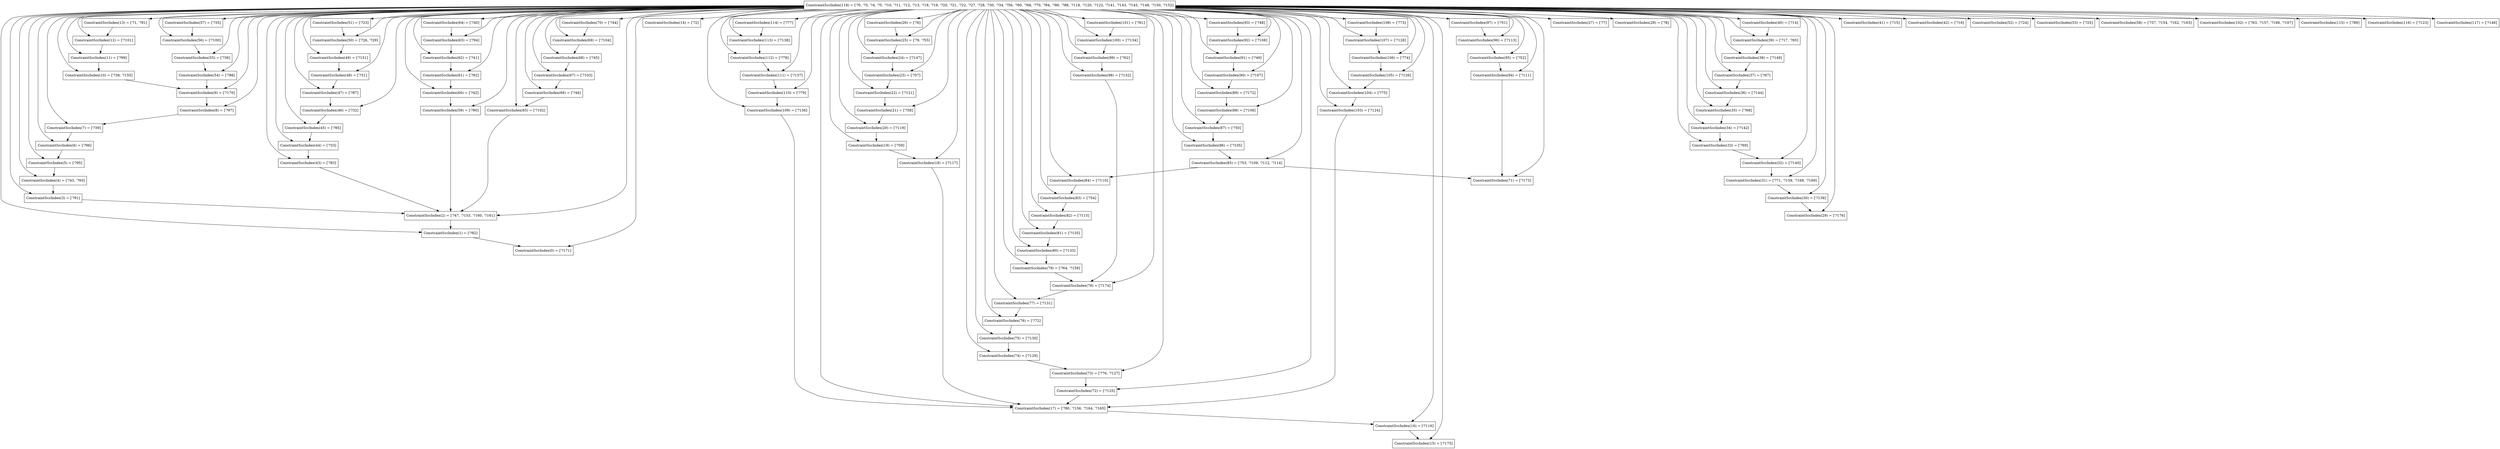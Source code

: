 digraph RegionInferenceContext {
    r0[label="ConstraintSccIndex(0) = [\'?171]"][shape="box"];
    r1[label="ConstraintSccIndex(1) = [\'?82]"][shape="box"];
    r2[label="ConstraintSccIndex(2) = [\'?47, \'?153, \'?160, \'?161]"][shape="box"];
    r3[label="ConstraintSccIndex(3) = [\'?91]"][shape="box"];
    r4[label="ConstraintSccIndex(4) = [\'?43, \'?93]"][shape="box"];
    r5[label="ConstraintSccIndex(5) = [\'?95]"][shape="box"];
    r6[label="ConstraintSccIndex(6) = [\'?96]"][shape="box"];
    r7[label="ConstraintSccIndex(7) = [\'?39]"][shape="box"];
    r8[label="ConstraintSccIndex(8) = [\'?97]"][shape="box"];
    r9[label="ConstraintSccIndex(9) = [\'?170]"][shape="box"];
    r10[label="ConstraintSccIndex(10) = [\'?38, \'?155]"][shape="box"];
    r11[label="ConstraintSccIndex(11) = [\'?99]"][shape="box"];
    r12[label="ConstraintSccIndex(12) = [\'?101]"][shape="box"];
    r13[label="ConstraintSccIndex(13) = [\'?1, \'?81]"][shape="box"];
    r14[label="ConstraintSccIndex(14) = [\'?2]"][shape="box"];
    r15[label="ConstraintSccIndex(15) = [\'?175]"][shape="box"];
    r16[label="ConstraintSccIndex(16) = [\'?116]"][shape="box"];
    r17[label="ConstraintSccIndex(17) = [\'?80, \'?156, \'?164, \'?165]"][shape="box"];
    r18[label="ConstraintSccIndex(18) = [\'?117]"][shape="box"];
    r19[label="ConstraintSccIndex(19) = [\'?59]"][shape="box"];
    r20[label="ConstraintSccIndex(20) = [\'?119]"][shape="box"];
    r21[label="ConstraintSccIndex(21) = [\'?58]"][shape="box"];
    r22[label="ConstraintSccIndex(22) = [\'?121]"][shape="box"];
    r23[label="ConstraintSccIndex(23) = [\'?57]"][shape="box"];
    r24[label="ConstraintSccIndex(24) = [\'?147]"][shape="box"];
    r25[label="ConstraintSccIndex(25) = [\'?9, \'?55]"][shape="box"];
    r26[label="ConstraintSccIndex(26) = [\'?6]"][shape="box"];
    r27[label="ConstraintSccIndex(27) = [\'?7]"][shape="box"];
    r28[label="ConstraintSccIndex(28) = [\'?8]"][shape="box"];
    r29[label="ConstraintSccIndex(29) = [\'?176]"][shape="box"];
    r30[label="ConstraintSccIndex(30) = [\'?139]"][shape="box"];
    r31[label="ConstraintSccIndex(31) = [\'?71, \'?159, \'?168, \'?169]"][shape="box"];
    r32[label="ConstraintSccIndex(32) = [\'?140]"][shape="box"];
    r33[label="ConstraintSccIndex(33) = [\'?69]"][shape="box"];
    r34[label="ConstraintSccIndex(34) = [\'?142]"][shape="box"];
    r35[label="ConstraintSccIndex(35) = [\'?68]"][shape="box"];
    r36[label="ConstraintSccIndex(36) = [\'?144]"][shape="box"];
    r37[label="ConstraintSccIndex(37) = [\'?67]"][shape="box"];
    r38[label="ConstraintSccIndex(38) = [\'?149]"][shape="box"];
    r39[label="ConstraintSccIndex(39) = [\'?17, \'?65]"][shape="box"];
    r40[label="ConstraintSccIndex(40) = [\'?14]"][shape="box"];
    r41[label="ConstraintSccIndex(41) = [\'?15]"][shape="box"];
    r42[label="ConstraintSccIndex(42) = [\'?16]"][shape="box"];
    r43[label="ConstraintSccIndex(43) = [\'?83]"][shape="box"];
    r44[label="ConstraintSccIndex(44) = [\'?33]"][shape="box"];
    r45[label="ConstraintSccIndex(45) = [\'?85]"][shape="box"];
    r46[label="ConstraintSccIndex(46) = [\'?32]"][shape="box"];
    r47[label="ConstraintSccIndex(47) = [\'?87]"][shape="box"];
    r48[label="ConstraintSccIndex(48) = [\'?31]"][shape="box"];
    r49[label="ConstraintSccIndex(49) = [\'?151]"][shape="box"];
    r50[label="ConstraintSccIndex(50) = [\'?26, \'?29]"][shape="box"];
    r51[label="ConstraintSccIndex(51) = [\'?23]"][shape="box"];
    r52[label="ConstraintSccIndex(52) = [\'?24]"][shape="box"];
    r53[label="ConstraintSccIndex(53) = [\'?25]"][shape="box"];
    r54[label="ConstraintSccIndex(54) = [\'?98]"][shape="box"];
    r55[label="ConstraintSccIndex(55) = [\'?36]"][shape="box"];
    r56[label="ConstraintSccIndex(56) = [\'?100]"][shape="box"];
    r57[label="ConstraintSccIndex(57) = [\'?35]"][shape="box"];
    r58[label="ConstraintSccIndex(58) = [\'?37, \'?154, \'?162, \'?163]"][shape="box"];
    r59[label="ConstraintSccIndex(59) = [\'?90]"][shape="box"];
    r60[label="ConstraintSccIndex(60) = [\'?42]"][shape="box"];
    r61[label="ConstraintSccIndex(61) = [\'?92]"][shape="box"];
    r62[label="ConstraintSccIndex(62) = [\'?41]"][shape="box"];
    r63[label="ConstraintSccIndex(63) = [\'?94]"][shape="box"];
    r64[label="ConstraintSccIndex(64) = [\'?40]"][shape="box"];
    r65[label="ConstraintSccIndex(65) = [\'?102]"][shape="box"];
    r66[label="ConstraintSccIndex(66) = [\'?46]"][shape="box"];
    r67[label="ConstraintSccIndex(67) = [\'?103]"][shape="box"];
    r68[label="ConstraintSccIndex(68) = [\'?45]"][shape="box"];
    r69[label="ConstraintSccIndex(69) = [\'?104]"][shape="box"];
    r70[label="ConstraintSccIndex(70) = [\'?44]"][shape="box"];
    r71[label="ConstraintSccIndex(71) = [\'?173]"][shape="box"];
    r72[label="ConstraintSccIndex(72) = [\'?125]"][shape="box"];
    r73[label="ConstraintSccIndex(73) = [\'?76, \'?127]"][shape="box"];
    r74[label="ConstraintSccIndex(74) = [\'?129]"][shape="box"];
    r75[label="ConstraintSccIndex(75) = [\'?130]"][shape="box"];
    r76[label="ConstraintSccIndex(76) = [\'?72]"][shape="box"];
    r77[label="ConstraintSccIndex(77) = [\'?131]"][shape="box"];
    r78[label="ConstraintSccIndex(78) = [\'?174]"][shape="box"];
    r79[label="ConstraintSccIndex(79) = [\'?64, \'?158]"][shape="box"];
    r80[label="ConstraintSccIndex(80) = [\'?133]"][shape="box"];
    r81[label="ConstraintSccIndex(81) = [\'?135]"][shape="box"];
    r82[label="ConstraintSccIndex(82) = [\'?115]"][shape="box"];
    r83[label="ConstraintSccIndex(83) = [\'?54]"][shape="box"];
    r84[label="ConstraintSccIndex(84) = [\'?110]"][shape="box"];
    r85[label="ConstraintSccIndex(85) = [\'?53, \'?109, \'?112, \'?114]"][shape="box"];
    r86[label="ConstraintSccIndex(86) = [\'?105]"][shape="box"];
    r87[label="ConstraintSccIndex(87) = [\'?50]"][shape="box"];
    r88[label="ConstraintSccIndex(88) = [\'?106]"][shape="box"];
    r89[label="ConstraintSccIndex(89) = [\'?172]"][shape="box"];
    r90[label="ConstraintSccIndex(90) = [\'?107]"][shape="box"];
    r91[label="ConstraintSccIndex(91) = [\'?49]"][shape="box"];
    r92[label="ConstraintSccIndex(92) = [\'?108]"][shape="box"];
    r93[label="ConstraintSccIndex(93) = [\'?48]"][shape="box"];
    r94[label="ConstraintSccIndex(94) = [\'?111]"][shape="box"];
    r95[label="ConstraintSccIndex(95) = [\'?52]"][shape="box"];
    r96[label="ConstraintSccIndex(96) = [\'?113]"][shape="box"];
    r97[label="ConstraintSccIndex(97) = [\'?51]"][shape="box"];
    r98[label="ConstraintSccIndex(98) = [\'?132]"][shape="box"];
    r99[label="ConstraintSccIndex(99) = [\'?62]"][shape="box"];
    r100[label="ConstraintSccIndex(100) = [\'?134]"][shape="box"];
    r101[label="ConstraintSccIndex(101) = [\'?61]"][shape="box"];
    r102[label="ConstraintSccIndex(102) = [\'?63, \'?157, \'?166, \'?167]"][shape="box"];
    r103[label="ConstraintSccIndex(103) = [\'?124]"][shape="box"];
    r104[label="ConstraintSccIndex(104) = [\'?75]"][shape="box"];
    r105[label="ConstraintSccIndex(105) = [\'?126]"][shape="box"];
    r106[label="ConstraintSccIndex(106) = [\'?74]"][shape="box"];
    r107[label="ConstraintSccIndex(107) = [\'?128]"][shape="box"];
    r108[label="ConstraintSccIndex(108) = [\'?73]"][shape="box"];
    r109[label="ConstraintSccIndex(109) = [\'?136]"][shape="box"];
    r110[label="ConstraintSccIndex(110) = [\'?79]"][shape="box"];
    r111[label="ConstraintSccIndex(111) = [\'?137]"][shape="box"];
    r112[label="ConstraintSccIndex(112) = [\'?78]"][shape="box"];
    r113[label="ConstraintSccIndex(113) = [\'?138]"][shape="box"];
    r114[label="ConstraintSccIndex(114) = [\'?77]"][shape="box"];
    r115[label="ConstraintSccIndex(115) = [\'?89]"][shape="box"];
    r116[label="ConstraintSccIndex(116) = [\'?123]"][shape="box"];
    r117[label="ConstraintSccIndex(117) = [\'?146]"][shape="box"];
    r118[label="ConstraintSccIndex(118) = [\'?0, \'?3, \'?4, \'?5, \'?10, \'?11, \'?12, \'?13, \'?18, \'?19, \'?20, \'?21, \'?22, \'?27, \'?28, \'?30, \'?34, \'?56, \'?60, \'?66, \'?70, \'?84, \'?86, \'?88, \'?118, \'?120, \'?122, \'?141, \'?143, \'?145, \'?148, \'?150, \'?152]"][shape="box"];
    r1 -> r0[label=""];
    r2 -> r1[label=""];
    r3 -> r2[label=""];
    r4 -> r3[label=""];
    r5 -> r4[label=""];
    r6 -> r5[label=""];
    r7 -> r6[label=""];
    r8 -> r7[label=""];
    r9 -> r8[label=""];
    r10 -> r9[label=""];
    r11 -> r10[label=""];
    r12 -> r11[label=""];
    r13 -> r12[label=""];
    r16 -> r15[label=""];
    r17 -> r16[label=""];
    r18 -> r17[label=""];
    r19 -> r18[label=""];
    r20 -> r19[label=""];
    r21 -> r20[label=""];
    r22 -> r21[label=""];
    r23 -> r22[label=""];
    r24 -> r23[label=""];
    r25 -> r24[label=""];
    r26 -> r25[label=""];
    r30 -> r29[label=""];
    r31 -> r30[label=""];
    r32 -> r31[label=""];
    r33 -> r32[label=""];
    r34 -> r33[label=""];
    r35 -> r34[label=""];
    r36 -> r35[label=""];
    r37 -> r36[label=""];
    r38 -> r37[label=""];
    r39 -> r38[label=""];
    r40 -> r39[label=""];
    r43 -> r2[label=""];
    r44 -> r43[label=""];
    r45 -> r44[label=""];
    r46 -> r45[label=""];
    r47 -> r46[label=""];
    r48 -> r47[label=""];
    r49 -> r48[label=""];
    r50 -> r49[label=""];
    r51 -> r50[label=""];
    r54 -> r9[label=""];
    r55 -> r54[label=""];
    r56 -> r55[label=""];
    r57 -> r56[label=""];
    r59 -> r2[label=""];
    r60 -> r59[label=""];
    r61 -> r60[label=""];
    r62 -> r61[label=""];
    r63 -> r62[label=""];
    r64 -> r63[label=""];
    r65 -> r2[label=""];
    r66 -> r65[label=""];
    r67 -> r66[label=""];
    r68 -> r67[label=""];
    r69 -> r68[label=""];
    r70 -> r69[label=""];
    r72 -> r17[label=""];
    r73 -> r72[label=""];
    r74 -> r73[label=""];
    r75 -> r74[label=""];
    r76 -> r75[label=""];
    r77 -> r76[label=""];
    r78 -> r77[label=""];
    r79 -> r78[label=""];
    r80 -> r79[label=""];
    r81 -> r80[label=""];
    r82 -> r81[label=""];
    r83 -> r82[label=""];
    r84 -> r83[label=""];
    r85 -> r71[label=""];
    r85 -> r84[label=""];
    r86 -> r85[label=""];
    r87 -> r86[label=""];
    r88 -> r87[label=""];
    r89 -> r88[label=""];
    r90 -> r89[label=""];
    r91 -> r90[label=""];
    r92 -> r91[label=""];
    r93 -> r92[label=""];
    r94 -> r71[label=""];
    r95 -> r94[label=""];
    r96 -> r95[label=""];
    r97 -> r96[label=""];
    r98 -> r78[label=""];
    r99 -> r98[label=""];
    r100 -> r99[label=""];
    r101 -> r100[label=""];
    r103 -> r17[label=""];
    r104 -> r103[label=""];
    r105 -> r104[label=""];
    r106 -> r105[label=""];
    r107 -> r106[label=""];
    r108 -> r107[label=""];
    r109 -> r17[label=""];
    r110 -> r109[label=""];
    r111 -> r110[label=""];
    r112 -> r111[label=""];
    r113 -> r112[label=""];
    r114 -> r113[label=""];
    r118 -> r13[label=""];
    r118 -> r14[label=""];
    r118 -> r26[label=""];
    r118 -> r27[label=""];
    r118 -> r28[label=""];
    r118 -> r25[label=""];
    r118 -> r40[label=""];
    r118 -> r41[label=""];
    r118 -> r42[label=""];
    r118 -> r39[label=""];
    r118 -> r51[label=""];
    r118 -> r52[label=""];
    r118 -> r53[label=""];
    r118 -> r50[label=""];
    r118 -> r48[label=""];
    r118 -> r46[label=""];
    r118 -> r44[label=""];
    r118 -> r57[label=""];
    r118 -> r55[label=""];
    r118 -> r58[label=""];
    r118 -> r10[label=""];
    r118 -> r7[label=""];
    r118 -> r64[label=""];
    r118 -> r62[label=""];
    r118 -> r60[label=""];
    r118 -> r4[label=""];
    r118 -> r70[label=""];
    r118 -> r68[label=""];
    r118 -> r66[label=""];
    r118 -> r2[label=""];
    r118 -> r93[label=""];
    r118 -> r91[label=""];
    r118 -> r87[label=""];
    r118 -> r97[label=""];
    r118 -> r95[label=""];
    r118 -> r85[label=""];
    r118 -> r83[label=""];
    r118 -> r23[label=""];
    r118 -> r21[label=""];
    r118 -> r19[label=""];
    r118 -> r101[label=""];
    r118 -> r99[label=""];
    r118 -> r102[label=""];
    r118 -> r79[label=""];
    r118 -> r37[label=""];
    r118 -> r35[label=""];
    r118 -> r33[label=""];
    r118 -> r31[label=""];
    r118 -> r76[label=""];
    r118 -> r108[label=""];
    r118 -> r106[label=""];
    r118 -> r104[label=""];
    r118 -> r73[label=""];
    r118 -> r114[label=""];
    r118 -> r112[label=""];
    r118 -> r110[label=""];
    r118 -> r17[label=""];
    r118 -> r1[label=""];
    r118 -> r43[label=""];
    r118 -> r45[label=""];
    r118 -> r47[label=""];
    r118 -> r115[label=""];
    r118 -> r59[label=""];
    r118 -> r3[label=""];
    r118 -> r61[label=""];
    r118 -> r63[label=""];
    r118 -> r5[label=""];
    r118 -> r6[label=""];
    r118 -> r8[label=""];
    r118 -> r54[label=""];
    r118 -> r11[label=""];
    r118 -> r56[label=""];
    r118 -> r12[label=""];
    r118 -> r65[label=""];
    r118 -> r67[label=""];
    r118 -> r69[label=""];
    r118 -> r86[label=""];
    r118 -> r88[label=""];
    r118 -> r90[label=""];
    r118 -> r92[label=""];
    r118 -> r84[label=""];
    r118 -> r94[label=""];
    r118 -> r96[label=""];
    r118 -> r82[label=""];
    r118 -> r16[label=""];
    r118 -> r18[label=""];
    r118 -> r20[label=""];
    r118 -> r22[label=""];
    r118 -> r116[label=""];
    r118 -> r103[label=""];
    r118 -> r72[label=""];
    r118 -> r105[label=""];
    r118 -> r107[label=""];
    r118 -> r74[label=""];
    r118 -> r75[label=""];
    r118 -> r77[label=""];
    r118 -> r98[label=""];
    r118 -> r80[label=""];
    r118 -> r100[label=""];
    r118 -> r81[label=""];
    r118 -> r109[label=""];
    r118 -> r111[label=""];
    r118 -> r113[label=""];
    r118 -> r30[label=""];
    r118 -> r32[label=""];
    r118 -> r34[label=""];
    r118 -> r36[label=""];
    r118 -> r117[label=""];
    r118 -> r24[label=""];
    r118 -> r38[label=""];
    r118 -> r49[label=""];
    r118 -> r9[label=""];
    r118 -> r0[label=""];
    r118 -> r89[label=""];
    r118 -> r71[label=""];
    r118 -> r78[label=""];
    r118 -> r15[label=""];
    r118 -> r29[label=""];
}
